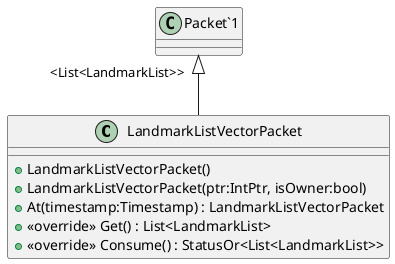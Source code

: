 @startuml
class LandmarkListVectorPacket {
    + LandmarkListVectorPacket()
    + LandmarkListVectorPacket(ptr:IntPtr, isOwner:bool)
    + At(timestamp:Timestamp) : LandmarkListVectorPacket
    + <<override>> Get() : List<LandmarkList>
    + <<override>> Consume() : StatusOr<List<LandmarkList>>
}
"Packet`1" "<List<LandmarkList>>" <|-- LandmarkListVectorPacket
@enduml
